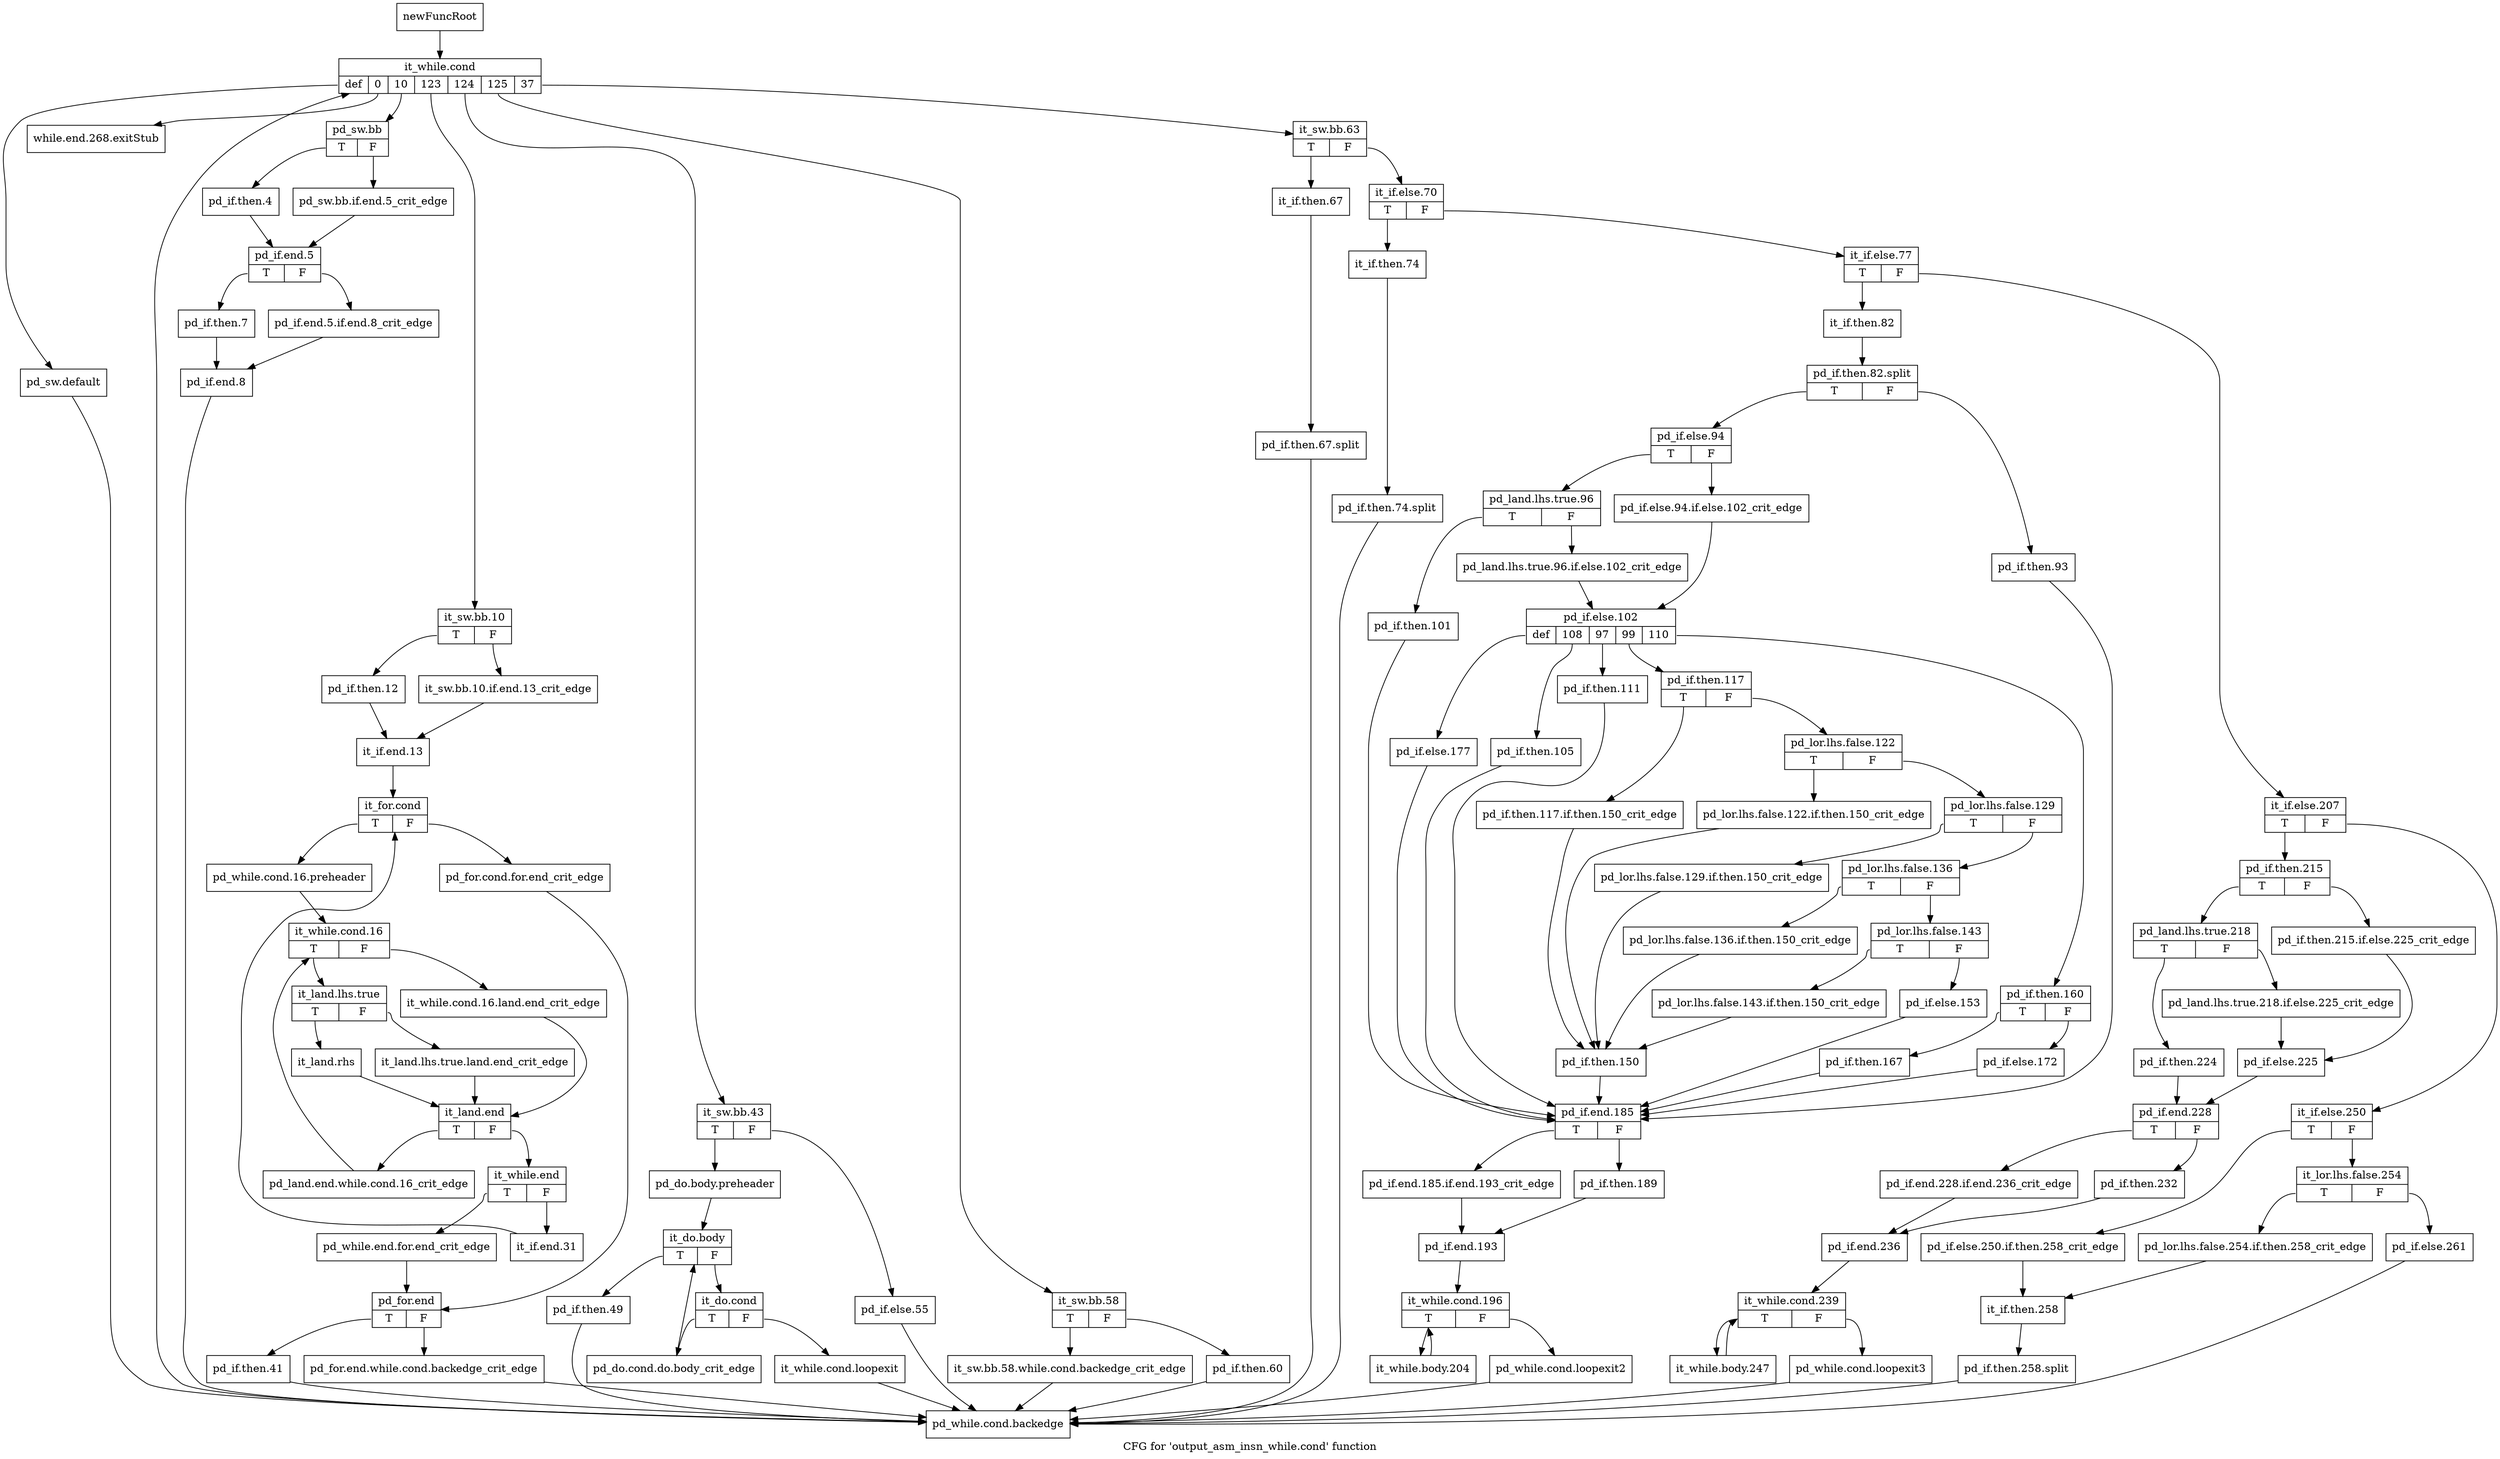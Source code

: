 digraph "CFG for 'output_asm_insn_while.cond' function" {
	label="CFG for 'output_asm_insn_while.cond' function";

	Node0xae3b8d0 [shape=record,label="{newFuncRoot}"];
	Node0xae3b8d0 -> Node0xae3b970;
	Node0xae3b920 [shape=record,label="{while.end.268.exitStub}"];
	Node0xae3b970 [shape=record,label="{it_while.cond|{<s0>def|<s1>0|<s2>10|<s3>123|<s4>124|<s5>125|<s6>37}}"];
	Node0xae3b970:s0 -> Node0xae3e3b0;
	Node0xae3b970:s1 -> Node0xae3b920;
	Node0xae3b970:s2 -> Node0xae3e180;
	Node0xae3b970:s3 -> Node0xae3db40;
	Node0xae3b970:s4 -> Node0xae3d8c0;
	Node0xae3b970:s5 -> Node0xae3d7d0;
	Node0xae3b970:s6 -> Node0xae3b9c0;
	Node0xae3b9c0 [shape=record,label="{it_sw.bb.63|{<s0>T|<s1>F}}"];
	Node0xae3b9c0:s0 -> Node0xae3d780;
	Node0xae3b9c0:s1 -> Node0xae3c600;
	Node0xae3c600 [shape=record,label="{it_if.else.70|{<s0>T|<s1>F}}"];
	Node0xae3c600:s0 -> Node0xae3d730;
	Node0xae3c600:s1 -> Node0xae3c650;
	Node0xae3c650 [shape=record,label="{it_if.else.77|{<s0>T|<s1>F}}"];
	Node0xae3c650:s0 -> Node0xae3cce0;
	Node0xae3c650:s1 -> Node0xae3c6a0;
	Node0xae3c6a0 [shape=record,label="{it_if.else.207|{<s0>T|<s1>F}}"];
	Node0xae3c6a0:s0 -> Node0xae3c8d0;
	Node0xae3c6a0:s1 -> Node0xae3c6f0;
	Node0xae3c6f0 [shape=record,label="{it_if.else.250|{<s0>T|<s1>F}}"];
	Node0xae3c6f0:s0 -> Node0xae3c830;
	Node0xae3c6f0:s1 -> Node0xae3c740;
	Node0xae3c740 [shape=record,label="{it_lor.lhs.false.254|{<s0>T|<s1>F}}"];
	Node0xae3c740:s0 -> Node0xae3c7e0;
	Node0xae3c740:s1 -> Node0xae3c790;
	Node0xae3c790 [shape=record,label="{pd_if.else.261}"];
	Node0xae3c790 -> Node0xae3e400;
	Node0xae3c7e0 [shape=record,label="{pd_lor.lhs.false.254.if.then.258_crit_edge}"];
	Node0xae3c7e0 -> Node0xae3c880;
	Node0xae3c830 [shape=record,label="{pd_if.else.250.if.then.258_crit_edge}"];
	Node0xae3c830 -> Node0xae3c880;
	Node0xae3c880 [shape=record,label="{it_if.then.258}"];
	Node0xae3c880 -> Node0xf587350;
	Node0xf587350 [shape=record,label="{pd_if.then.258.split}"];
	Node0xf587350 -> Node0xae3e400;
	Node0xae3c8d0 [shape=record,label="{pd_if.then.215|{<s0>T|<s1>F}}"];
	Node0xae3c8d0:s0 -> Node0xae3c970;
	Node0xae3c8d0:s1 -> Node0xae3c920;
	Node0xae3c920 [shape=record,label="{pd_if.then.215.if.else.225_crit_edge}"];
	Node0xae3c920 -> Node0xae3ca10;
	Node0xae3c970 [shape=record,label="{pd_land.lhs.true.218|{<s0>T|<s1>F}}"];
	Node0xae3c970:s0 -> Node0xae3ca60;
	Node0xae3c970:s1 -> Node0xae3c9c0;
	Node0xae3c9c0 [shape=record,label="{pd_land.lhs.true.218.if.else.225_crit_edge}"];
	Node0xae3c9c0 -> Node0xae3ca10;
	Node0xae3ca10 [shape=record,label="{pd_if.else.225}"];
	Node0xae3ca10 -> Node0xae3cab0;
	Node0xae3ca60 [shape=record,label="{pd_if.then.224}"];
	Node0xae3ca60 -> Node0xae3cab0;
	Node0xae3cab0 [shape=record,label="{pd_if.end.228|{<s0>T|<s1>F}}"];
	Node0xae3cab0:s0 -> Node0xae3cb50;
	Node0xae3cab0:s1 -> Node0xae3cb00;
	Node0xae3cb00 [shape=record,label="{pd_if.then.232}"];
	Node0xae3cb00 -> Node0xae3cba0;
	Node0xae3cb50 [shape=record,label="{pd_if.end.228.if.end.236_crit_edge}"];
	Node0xae3cb50 -> Node0xae3cba0;
	Node0xae3cba0 [shape=record,label="{pd_if.end.236}"];
	Node0xae3cba0 -> Node0xae3cbf0;
	Node0xae3cbf0 [shape=record,label="{it_while.cond.239|{<s0>T|<s1>F}}"];
	Node0xae3cbf0:s0 -> Node0xae3cc90;
	Node0xae3cbf0:s1 -> Node0xae3cc40;
	Node0xae3cc40 [shape=record,label="{pd_while.cond.loopexit3}"];
	Node0xae3cc40 -> Node0xae3e400;
	Node0xae3cc90 [shape=record,label="{it_while.body.247}"];
	Node0xae3cc90 -> Node0xae3cbf0;
	Node0xae3cce0 [shape=record,label="{it_if.then.82}"];
	Node0xae3cce0 -> Node0xf5024f0;
	Node0xf5024f0 [shape=record,label="{pd_if.then.82.split|{<s0>T|<s1>F}}"];
	Node0xf5024f0:s0 -> Node0xae3cd80;
	Node0xf5024f0:s1 -> Node0xae3cd30;
	Node0xae3cd30 [shape=record,label="{pd_if.then.93}"];
	Node0xae3cd30 -> Node0xae3d500;
	Node0xae3cd80 [shape=record,label="{pd_if.else.94|{<s0>T|<s1>F}}"];
	Node0xae3cd80:s0 -> Node0xae3ce20;
	Node0xae3cd80:s1 -> Node0xae3cdd0;
	Node0xae3cdd0 [shape=record,label="{pd_if.else.94.if.else.102_crit_edge}"];
	Node0xae3cdd0 -> Node0xae3cec0;
	Node0xae3ce20 [shape=record,label="{pd_land.lhs.true.96|{<s0>T|<s1>F}}"];
	Node0xae3ce20:s0 -> Node0xae3d4b0;
	Node0xae3ce20:s1 -> Node0xae3ce70;
	Node0xae3ce70 [shape=record,label="{pd_land.lhs.true.96.if.else.102_crit_edge}"];
	Node0xae3ce70 -> Node0xae3cec0;
	Node0xae3cec0 [shape=record,label="{pd_if.else.102|{<s0>def|<s1>108|<s2>97|<s3>99|<s4>110}}"];
	Node0xae3cec0:s0 -> Node0xae3d460;
	Node0xae3cec0:s1 -> Node0xae3d410;
	Node0xae3cec0:s2 -> Node0xae3d3c0;
	Node0xae3cec0:s3 -> Node0xae3d000;
	Node0xae3cec0:s4 -> Node0xae3cf10;
	Node0xae3cf10 [shape=record,label="{pd_if.then.160|{<s0>T|<s1>F}}"];
	Node0xae3cf10:s0 -> Node0xae3cfb0;
	Node0xae3cf10:s1 -> Node0xae3cf60;
	Node0xae3cf60 [shape=record,label="{pd_if.else.172}"];
	Node0xae3cf60 -> Node0xae3d500;
	Node0xae3cfb0 [shape=record,label="{pd_if.then.167}"];
	Node0xae3cfb0 -> Node0xae3d500;
	Node0xae3d000 [shape=record,label="{pd_if.then.117|{<s0>T|<s1>F}}"];
	Node0xae3d000:s0 -> Node0xae3d320;
	Node0xae3d000:s1 -> Node0xae3d050;
	Node0xae3d050 [shape=record,label="{pd_lor.lhs.false.122|{<s0>T|<s1>F}}"];
	Node0xae3d050:s0 -> Node0xae3d2d0;
	Node0xae3d050:s1 -> Node0xae3d0a0;
	Node0xae3d0a0 [shape=record,label="{pd_lor.lhs.false.129|{<s0>T|<s1>F}}"];
	Node0xae3d0a0:s0 -> Node0xae3d280;
	Node0xae3d0a0:s1 -> Node0xae3d0f0;
	Node0xae3d0f0 [shape=record,label="{pd_lor.lhs.false.136|{<s0>T|<s1>F}}"];
	Node0xae3d0f0:s0 -> Node0xae3d230;
	Node0xae3d0f0:s1 -> Node0xae3d140;
	Node0xae3d140 [shape=record,label="{pd_lor.lhs.false.143|{<s0>T|<s1>F}}"];
	Node0xae3d140:s0 -> Node0xae3d1e0;
	Node0xae3d140:s1 -> Node0xae3d190;
	Node0xae3d190 [shape=record,label="{pd_if.else.153}"];
	Node0xae3d190 -> Node0xae3d500;
	Node0xae3d1e0 [shape=record,label="{pd_lor.lhs.false.143.if.then.150_crit_edge}"];
	Node0xae3d1e0 -> Node0xae3d370;
	Node0xae3d230 [shape=record,label="{pd_lor.lhs.false.136.if.then.150_crit_edge}"];
	Node0xae3d230 -> Node0xae3d370;
	Node0xae3d280 [shape=record,label="{pd_lor.lhs.false.129.if.then.150_crit_edge}"];
	Node0xae3d280 -> Node0xae3d370;
	Node0xae3d2d0 [shape=record,label="{pd_lor.lhs.false.122.if.then.150_crit_edge}"];
	Node0xae3d2d0 -> Node0xae3d370;
	Node0xae3d320 [shape=record,label="{pd_if.then.117.if.then.150_crit_edge}"];
	Node0xae3d320 -> Node0xae3d370;
	Node0xae3d370 [shape=record,label="{pd_if.then.150}"];
	Node0xae3d370 -> Node0xae3d500;
	Node0xae3d3c0 [shape=record,label="{pd_if.then.111}"];
	Node0xae3d3c0 -> Node0xae3d500;
	Node0xae3d410 [shape=record,label="{pd_if.then.105}"];
	Node0xae3d410 -> Node0xae3d500;
	Node0xae3d460 [shape=record,label="{pd_if.else.177}"];
	Node0xae3d460 -> Node0xae3d500;
	Node0xae3d4b0 [shape=record,label="{pd_if.then.101}"];
	Node0xae3d4b0 -> Node0xae3d500;
	Node0xae3d500 [shape=record,label="{pd_if.end.185|{<s0>T|<s1>F}}"];
	Node0xae3d500:s0 -> Node0xae3d5a0;
	Node0xae3d500:s1 -> Node0xae3d550;
	Node0xae3d550 [shape=record,label="{pd_if.then.189}"];
	Node0xae3d550 -> Node0xae3d5f0;
	Node0xae3d5a0 [shape=record,label="{pd_if.end.185.if.end.193_crit_edge}"];
	Node0xae3d5a0 -> Node0xae3d5f0;
	Node0xae3d5f0 [shape=record,label="{pd_if.end.193}"];
	Node0xae3d5f0 -> Node0xae3d640;
	Node0xae3d640 [shape=record,label="{it_while.cond.196|{<s0>T|<s1>F}}"];
	Node0xae3d640:s0 -> Node0xae3d6e0;
	Node0xae3d640:s1 -> Node0xae3d690;
	Node0xae3d690 [shape=record,label="{pd_while.cond.loopexit2}"];
	Node0xae3d690 -> Node0xae3e400;
	Node0xae3d6e0 [shape=record,label="{it_while.body.204}"];
	Node0xae3d6e0 -> Node0xae3d640;
	Node0xae3d730 [shape=record,label="{it_if.then.74}"];
	Node0xae3d730 -> Node0xf584b70;
	Node0xf584b70 [shape=record,label="{pd_if.then.74.split}"];
	Node0xf584b70 -> Node0xae3e400;
	Node0xae3d780 [shape=record,label="{it_if.then.67}"];
	Node0xae3d780 -> Node0xf584970;
	Node0xf584970 [shape=record,label="{pd_if.then.67.split}"];
	Node0xf584970 -> Node0xae3e400;
	Node0xae3d7d0 [shape=record,label="{it_sw.bb.58|{<s0>T|<s1>F}}"];
	Node0xae3d7d0:s0 -> Node0xae3d870;
	Node0xae3d7d0:s1 -> Node0xae3d820;
	Node0xae3d820 [shape=record,label="{pd_if.then.60}"];
	Node0xae3d820 -> Node0xae3e400;
	Node0xae3d870 [shape=record,label="{it_sw.bb.58.while.cond.backedge_crit_edge}"];
	Node0xae3d870 -> Node0xae3e400;
	Node0xae3d8c0 [shape=record,label="{it_sw.bb.43|{<s0>T|<s1>F}}"];
	Node0xae3d8c0:s0 -> Node0xae3d960;
	Node0xae3d8c0:s1 -> Node0xae3d910;
	Node0xae3d910 [shape=record,label="{pd_if.else.55}"];
	Node0xae3d910 -> Node0xae3e400;
	Node0xae3d960 [shape=record,label="{pd_do.body.preheader}"];
	Node0xae3d960 -> Node0xae3d9b0;
	Node0xae3d9b0 [shape=record,label="{it_do.body|{<s0>T|<s1>F}}"];
	Node0xae3d9b0:s0 -> Node0xae3daf0;
	Node0xae3d9b0:s1 -> Node0xae3da00;
	Node0xae3da00 [shape=record,label="{it_do.cond|{<s0>T|<s1>F}}"];
	Node0xae3da00:s0 -> Node0xae3daa0;
	Node0xae3da00:s1 -> Node0xae3da50;
	Node0xae3da50 [shape=record,label="{it_while.cond.loopexit}"];
	Node0xae3da50 -> Node0xae3e400;
	Node0xae3daa0 [shape=record,label="{pd_do.cond.do.body_crit_edge}"];
	Node0xae3daa0 -> Node0xae3d9b0;
	Node0xae3daf0 [shape=record,label="{pd_if.then.49}"];
	Node0xae3daf0 -> Node0xae3e400;
	Node0xae3db40 [shape=record,label="{it_sw.bb.10|{<s0>T|<s1>F}}"];
	Node0xae3db40:s0 -> Node0xae3dbe0;
	Node0xae3db40:s1 -> Node0xae3db90;
	Node0xae3db90 [shape=record,label="{it_sw.bb.10.if.end.13_crit_edge}"];
	Node0xae3db90 -> Node0xae3dc30;
	Node0xae3dbe0 [shape=record,label="{pd_if.then.12}"];
	Node0xae3dbe0 -> Node0xae3dc30;
	Node0xae3dc30 [shape=record,label="{it_if.end.13}"];
	Node0xae3dc30 -> Node0xae3dc80;
	Node0xae3dc80 [shape=record,label="{it_for.cond|{<s0>T|<s1>F}}"];
	Node0xae3dc80:s0 -> Node0xae3dd20;
	Node0xae3dc80:s1 -> Node0xae3dcd0;
	Node0xae3dcd0 [shape=record,label="{pd_for.cond.for.end_crit_edge}"];
	Node0xae3dcd0 -> Node0xae3e040;
	Node0xae3dd20 [shape=record,label="{pd_while.cond.16.preheader}"];
	Node0xae3dd20 -> Node0xae3dd70;
	Node0xae3dd70 [shape=record,label="{it_while.cond.16|{<s0>T|<s1>F}}"];
	Node0xae3dd70:s0 -> Node0xae3de10;
	Node0xae3dd70:s1 -> Node0xae3ddc0;
	Node0xae3ddc0 [shape=record,label="{it_while.cond.16.land.end_crit_edge}"];
	Node0xae3ddc0 -> Node0xae3df00;
	Node0xae3de10 [shape=record,label="{it_land.lhs.true|{<s0>T|<s1>F}}"];
	Node0xae3de10:s0 -> Node0xae3deb0;
	Node0xae3de10:s1 -> Node0xae3de60;
	Node0xae3de60 [shape=record,label="{it_land.lhs.true.land.end_crit_edge}"];
	Node0xae3de60 -> Node0xae3df00;
	Node0xae3deb0 [shape=record,label="{it_land.rhs}"];
	Node0xae3deb0 -> Node0xae3df00;
	Node0xae3df00 [shape=record,label="{it_land.end|{<s0>T|<s1>F}}"];
	Node0xae3df00:s0 -> Node0xae3e130;
	Node0xae3df00:s1 -> Node0xae3df50;
	Node0xae3df50 [shape=record,label="{it_while.end|{<s0>T|<s1>F}}"];
	Node0xae3df50:s0 -> Node0xae3dff0;
	Node0xae3df50:s1 -> Node0xae3dfa0;
	Node0xae3dfa0 [shape=record,label="{it_if.end.31}"];
	Node0xae3dfa0 -> Node0xae3dc80;
	Node0xae3dff0 [shape=record,label="{pd_while.end.for.end_crit_edge}"];
	Node0xae3dff0 -> Node0xae3e040;
	Node0xae3e040 [shape=record,label="{pd_for.end|{<s0>T|<s1>F}}"];
	Node0xae3e040:s0 -> Node0xae3e0e0;
	Node0xae3e040:s1 -> Node0xae3e090;
	Node0xae3e090 [shape=record,label="{pd_for.end.while.cond.backedge_crit_edge}"];
	Node0xae3e090 -> Node0xae3e400;
	Node0xae3e0e0 [shape=record,label="{pd_if.then.41}"];
	Node0xae3e0e0 -> Node0xae3e400;
	Node0xae3e130 [shape=record,label="{pd_land.end.while.cond.16_crit_edge}"];
	Node0xae3e130 -> Node0xae3dd70;
	Node0xae3e180 [shape=record,label="{pd_sw.bb|{<s0>T|<s1>F}}"];
	Node0xae3e180:s0 -> Node0xae3e220;
	Node0xae3e180:s1 -> Node0xae3e1d0;
	Node0xae3e1d0 [shape=record,label="{pd_sw.bb.if.end.5_crit_edge}"];
	Node0xae3e1d0 -> Node0xae3e270;
	Node0xae3e220 [shape=record,label="{pd_if.then.4}"];
	Node0xae3e220 -> Node0xae3e270;
	Node0xae3e270 [shape=record,label="{pd_if.end.5|{<s0>T|<s1>F}}"];
	Node0xae3e270:s0 -> Node0xae3e310;
	Node0xae3e270:s1 -> Node0xae3e2c0;
	Node0xae3e2c0 [shape=record,label="{pd_if.end.5.if.end.8_crit_edge}"];
	Node0xae3e2c0 -> Node0xae3e360;
	Node0xae3e310 [shape=record,label="{pd_if.then.7}"];
	Node0xae3e310 -> Node0xae3e360;
	Node0xae3e360 [shape=record,label="{pd_if.end.8}"];
	Node0xae3e360 -> Node0xae3e400;
	Node0xae3e3b0 [shape=record,label="{pd_sw.default}"];
	Node0xae3e3b0 -> Node0xae3e400;
	Node0xae3e400 [shape=record,label="{pd_while.cond.backedge}"];
	Node0xae3e400 -> Node0xae3b970;
}
